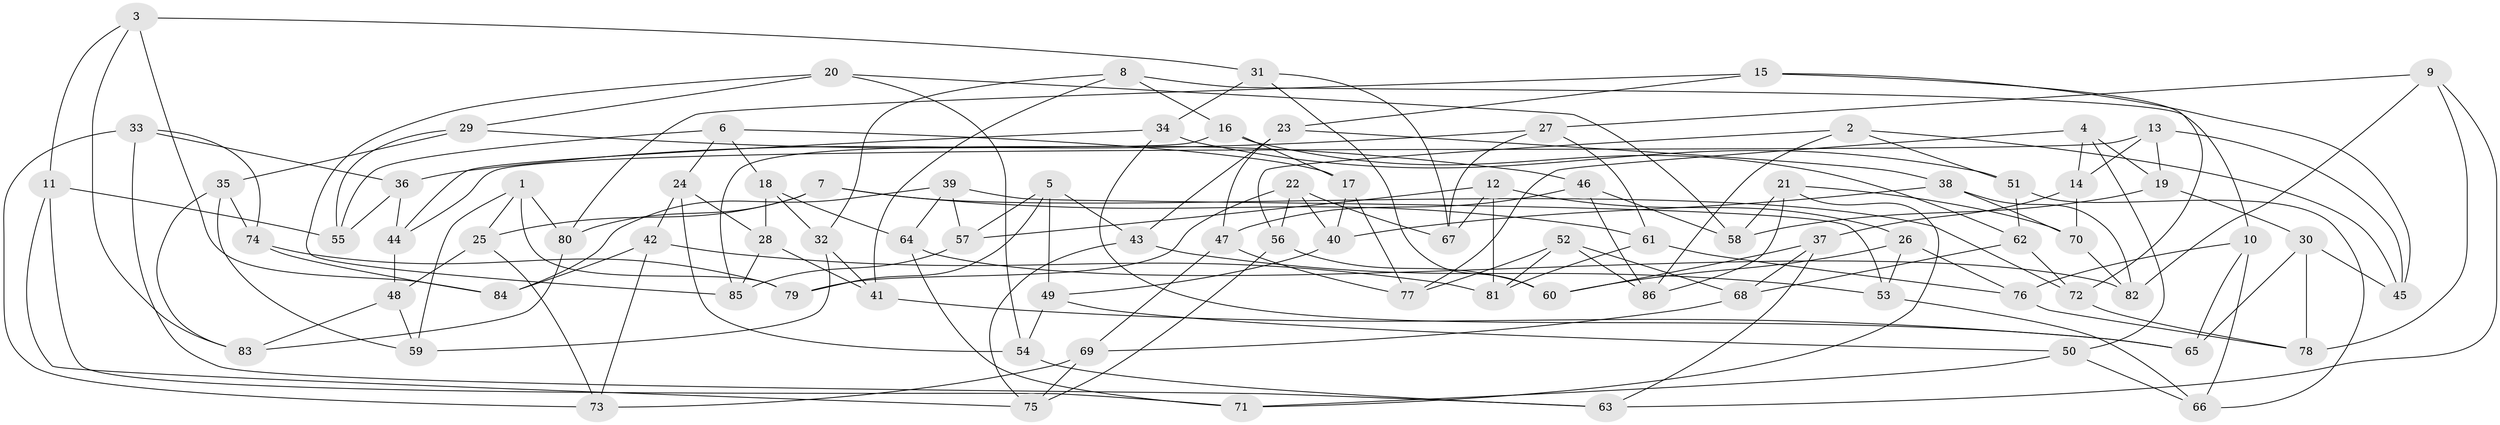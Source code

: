 // Generated by graph-tools (version 1.1) at 2025/03/03/09/25 03:03:01]
// undirected, 86 vertices, 172 edges
graph export_dot {
graph [start="1"]
  node [color=gray90,style=filled];
  1;
  2;
  3;
  4;
  5;
  6;
  7;
  8;
  9;
  10;
  11;
  12;
  13;
  14;
  15;
  16;
  17;
  18;
  19;
  20;
  21;
  22;
  23;
  24;
  25;
  26;
  27;
  28;
  29;
  30;
  31;
  32;
  33;
  34;
  35;
  36;
  37;
  38;
  39;
  40;
  41;
  42;
  43;
  44;
  45;
  46;
  47;
  48;
  49;
  50;
  51;
  52;
  53;
  54;
  55;
  56;
  57;
  58;
  59;
  60;
  61;
  62;
  63;
  64;
  65;
  66;
  67;
  68;
  69;
  70;
  71;
  72;
  73;
  74;
  75;
  76;
  77;
  78;
  79;
  80;
  81;
  82;
  83;
  84;
  85;
  86;
  1 -- 79;
  1 -- 25;
  1 -- 80;
  1 -- 59;
  2 -- 86;
  2 -- 51;
  2 -- 56;
  2 -- 45;
  3 -- 11;
  3 -- 31;
  3 -- 83;
  3 -- 84;
  4 -- 77;
  4 -- 19;
  4 -- 50;
  4 -- 14;
  5 -- 57;
  5 -- 49;
  5 -- 43;
  5 -- 79;
  6 -- 18;
  6 -- 17;
  6 -- 24;
  6 -- 55;
  7 -- 25;
  7 -- 80;
  7 -- 61;
  7 -- 72;
  8 -- 16;
  8 -- 41;
  8 -- 32;
  8 -- 10;
  9 -- 27;
  9 -- 78;
  9 -- 82;
  9 -- 63;
  10 -- 76;
  10 -- 65;
  10 -- 66;
  11 -- 55;
  11 -- 75;
  11 -- 71;
  12 -- 67;
  12 -- 26;
  12 -- 57;
  12 -- 81;
  13 -- 44;
  13 -- 19;
  13 -- 45;
  13 -- 14;
  14 -- 37;
  14 -- 70;
  15 -- 72;
  15 -- 45;
  15 -- 23;
  15 -- 80;
  16 -- 62;
  16 -- 85;
  16 -- 17;
  17 -- 77;
  17 -- 40;
  18 -- 28;
  18 -- 64;
  18 -- 32;
  19 -- 30;
  19 -- 58;
  20 -- 85;
  20 -- 54;
  20 -- 58;
  20 -- 29;
  21 -- 86;
  21 -- 71;
  21 -- 58;
  21 -- 70;
  22 -- 56;
  22 -- 40;
  22 -- 67;
  22 -- 79;
  23 -- 43;
  23 -- 38;
  23 -- 47;
  24 -- 42;
  24 -- 54;
  24 -- 28;
  25 -- 73;
  25 -- 48;
  26 -- 60;
  26 -- 53;
  26 -- 76;
  27 -- 36;
  27 -- 67;
  27 -- 61;
  28 -- 85;
  28 -- 41;
  29 -- 55;
  29 -- 46;
  29 -- 35;
  30 -- 65;
  30 -- 78;
  30 -- 45;
  31 -- 60;
  31 -- 34;
  31 -- 67;
  32 -- 41;
  32 -- 59;
  33 -- 73;
  33 -- 63;
  33 -- 36;
  33 -- 74;
  34 -- 51;
  34 -- 44;
  34 -- 65;
  35 -- 59;
  35 -- 83;
  35 -- 74;
  36 -- 44;
  36 -- 55;
  37 -- 68;
  37 -- 60;
  37 -- 63;
  38 -- 70;
  38 -- 82;
  38 -- 40;
  39 -- 57;
  39 -- 64;
  39 -- 53;
  39 -- 84;
  40 -- 49;
  41 -- 65;
  42 -- 81;
  42 -- 84;
  42 -- 73;
  43 -- 75;
  43 -- 53;
  44 -- 48;
  46 -- 58;
  46 -- 86;
  46 -- 47;
  47 -- 69;
  47 -- 77;
  48 -- 59;
  48 -- 83;
  49 -- 54;
  49 -- 50;
  50 -- 66;
  50 -- 71;
  51 -- 66;
  51 -- 62;
  52 -- 68;
  52 -- 86;
  52 -- 77;
  52 -- 81;
  53 -- 66;
  54 -- 63;
  56 -- 75;
  56 -- 60;
  57 -- 85;
  61 -- 81;
  61 -- 76;
  62 -- 72;
  62 -- 68;
  64 -- 82;
  64 -- 71;
  68 -- 69;
  69 -- 75;
  69 -- 73;
  70 -- 82;
  72 -- 78;
  74 -- 79;
  74 -- 84;
  76 -- 78;
  80 -- 83;
}
